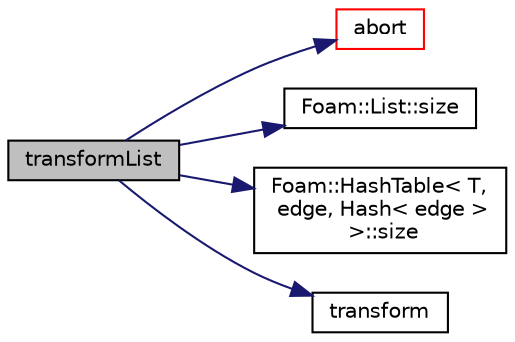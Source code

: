 digraph "transformList"
{
  bgcolor="transparent";
  edge [fontname="Helvetica",fontsize="10",labelfontname="Helvetica",labelfontsize="10"];
  node [fontname="Helvetica",fontsize="10",shape=record];
  rankdir="LR";
  Node83729 [label="transformList",height=0.2,width=0.4,color="black", fillcolor="grey75", style="filled", fontcolor="black"];
  Node83729 -> Node83730 [color="midnightblue",fontsize="10",style="solid",fontname="Helvetica"];
  Node83730 [label="abort",height=0.2,width=0.4,color="red",URL="$a21851.html#a447107a607d03e417307c203fa5fb44b"];
  Node83729 -> Node83775 [color="midnightblue",fontsize="10",style="solid",fontname="Helvetica"];
  Node83775 [label="Foam::List::size",height=0.2,width=0.4,color="black",URL="$a26833.html#a8a5f6fa29bd4b500caf186f60245b384",tooltip="Override size to be inconsistent with allocated storage. "];
  Node83729 -> Node83776 [color="midnightblue",fontsize="10",style="solid",fontname="Helvetica"];
  Node83776 [label="Foam::HashTable\< T,\l edge, Hash\< edge \>\l \>::size",height=0.2,width=0.4,color="black",URL="$a26841.html#a47b3bf30da1eb3ab8076b5fbe00e0494",tooltip="Return number of elements in table. "];
  Node83729 -> Node83777 [color="midnightblue",fontsize="10",style="solid",fontname="Helvetica"];
  Node83777 [label="transform",height=0.2,width=0.4,color="black",URL="$a21851.html#a919915170941701c1223291531ad010c"];
}
